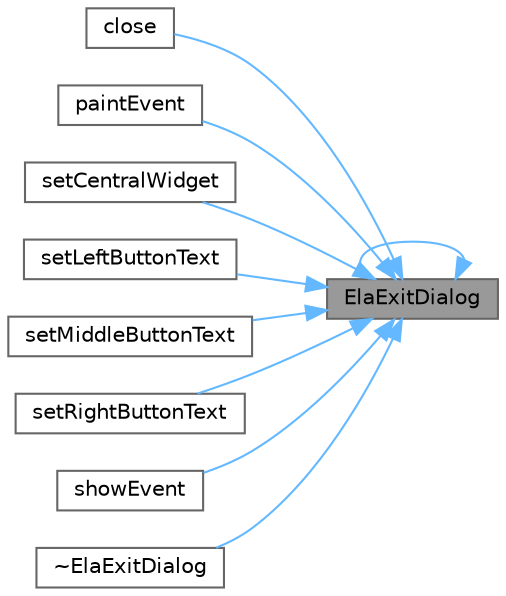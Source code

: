 digraph "ElaExitDialog"
{
 // LATEX_PDF_SIZE
  bgcolor="transparent";
  edge [fontname=Helvetica,fontsize=10,labelfontname=Helvetica,labelfontsize=10];
  node [fontname=Helvetica,fontsize=10,shape=box,height=0.2,width=0.4];
  rankdir="RL";
  Node1 [id="Node000001",label="ElaExitDialog",height=0.2,width=0.4,color="gray40", fillcolor="grey60", style="filled", fontcolor="black",tooltip="构造函数，初始化退出对话框"];
  Node1 -> Node2 [id="edge1_Node000001_Node000002",dir="back",color="steelblue1",style="solid",tooltip=" "];
  Node2 [id="Node000002",label="close",height=0.2,width=0.4,color="grey40", fillcolor="white", style="filled",URL="$class_ela_exit_dialog.html#a5ae591df94fc66ccb85cbb6565368bca",tooltip="关闭对话框"];
  Node1 -> Node1 [id="edge2_Node000001_Node000001",dir="back",color="steelblue1",style="solid",tooltip=" "];
  Node1 -> Node3 [id="edge3_Node000001_Node000003",dir="back",color="steelblue1",style="solid",tooltip=" "];
  Node3 [id="Node000003",label="paintEvent",height=0.2,width=0.4,color="grey40", fillcolor="white", style="filled",URL="$class_ela_exit_dialog.html#aa71936647c7e332ab07cbec003a8c9a2",tooltip="重绘事件，绘制对话框背景和按钮区域"];
  Node1 -> Node4 [id="edge4_Node000001_Node000004",dir="back",color="steelblue1",style="solid",tooltip=" "];
  Node4 [id="Node000004",label="setCentralWidget",height=0.2,width=0.4,color="grey40", fillcolor="white", style="filled",URL="$class_ela_exit_dialog.html#abfd23d905a6b35904adbb11fb844216d",tooltip="设置中心控件"];
  Node1 -> Node5 [id="edge5_Node000001_Node000005",dir="back",color="steelblue1",style="solid",tooltip=" "];
  Node5 [id="Node000005",label="setLeftButtonText",height=0.2,width=0.4,color="grey40", fillcolor="white", style="filled",URL="$class_ela_exit_dialog.html#a224f1bf4051058689a09652102d86795",tooltip="设置左侧按钮文本"];
  Node1 -> Node6 [id="edge6_Node000001_Node000006",dir="back",color="steelblue1",style="solid",tooltip=" "];
  Node6 [id="Node000006",label="setMiddleButtonText",height=0.2,width=0.4,color="grey40", fillcolor="white", style="filled",URL="$class_ela_exit_dialog.html#a10c111bdcf8942d67e05440cd391b31d",tooltip="设置中间按钮文本"];
  Node1 -> Node7 [id="edge7_Node000001_Node000007",dir="back",color="steelblue1",style="solid",tooltip=" "];
  Node7 [id="Node000007",label="setRightButtonText",height=0.2,width=0.4,color="grey40", fillcolor="white", style="filled",URL="$class_ela_exit_dialog.html#ab4df0b3f7b92f03ee25c00ed7a8c49eb",tooltip="设置右侧按钮文本"];
  Node1 -> Node8 [id="edge8_Node000001_Node000008",dir="back",color="steelblue1",style="solid",tooltip=" "];
  Node8 [id="Node000008",label="showEvent",height=0.2,width=0.4,color="grey40", fillcolor="white", style="filled",URL="$class_ela_exit_dialog.html#a26eb1890b4d4dfb7bf76fb7c44cbdebf",tooltip="显示事件处理"];
  Node1 -> Node9 [id="edge9_Node000001_Node000009",dir="back",color="steelblue1",style="solid",tooltip=" "];
  Node9 [id="Node000009",label="~ElaExitDialog",height=0.2,width=0.4,color="grey40", fillcolor="white", style="filled",URL="$class_ela_exit_dialog.html#aacbd11f0c5785789a7e7ac36efa68fbf",tooltip="析构函数，释放退出对话框资源"];
}
